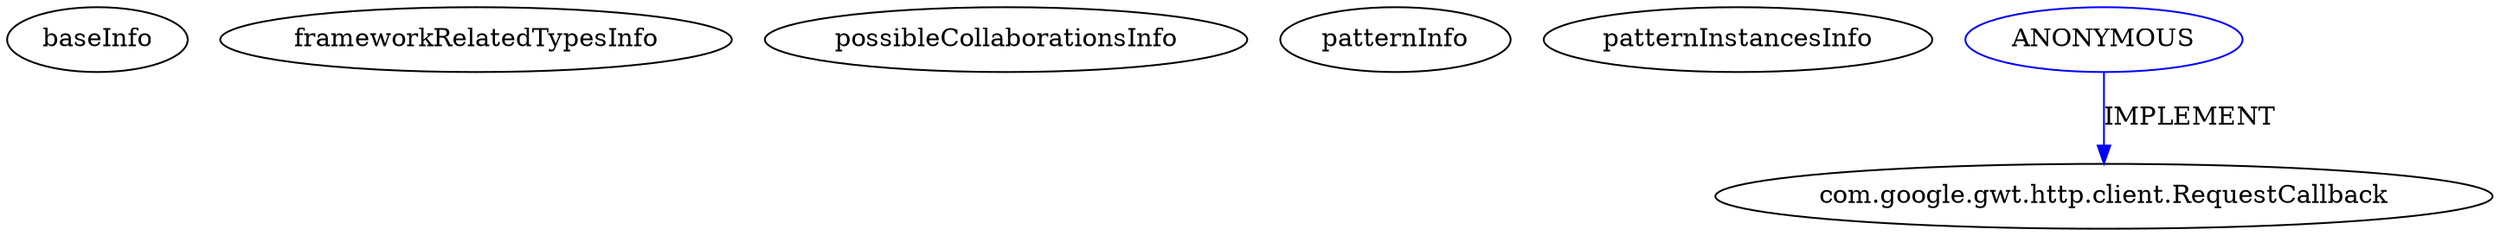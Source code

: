 digraph {
baseInfo[graphId=284,category="pattern",isAnonymous=false,possibleRelation=false]
frameworkRelatedTypesInfo[]
possibleCollaborationsInfo[]
patternInfo[frequency=2.0,patternRootClient=null]
patternInstancesInfo[0="12010994-GLI-TP1~/12010994-GLI-TP1/GLI-TP1-master/src/main/java/fr/istic/m2gl/gli/client/gli.java~gli~1",1="12010994-GLI-TP1~/12010994-GLI-TP1/GLI-TP1-master/src/main/java/fr/istic/m2gl/gli/client/TableWidget.java~TableWidget~8"]
62[label="com.google.gwt.http.client.RequestCallback",vertexType="FRAMEWORK_INTERFACE_TYPE",isFrameworkType=false]
311[label="ANONYMOUS",vertexType="REFERENCE_ANONYMOUS_DECLARATION",isFrameworkType=false,color=blue]
311->62[label="IMPLEMENT",color=blue]
}
